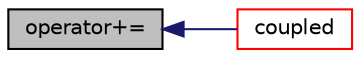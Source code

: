 digraph "operator+="
{
  bgcolor="transparent";
  edge [fontname="Helvetica",fontsize="10",labelfontname="Helvetica",labelfontsize="10"];
  node [fontname="Helvetica",fontsize="10",shape=record];
  rankdir="LR";
  Node14906 [label="operator+=",height=0.2,width=0.4,color="black", fillcolor="grey75", style="filled", fontcolor="black"];
  Node14906 -> Node14907 [dir="back",color="midnightblue",fontsize="10",style="solid",fontname="Helvetica"];
  Node14907 [label="coupled",height=0.2,width=0.4,color="red",URL="$a23241.html#a39c01db0e66d00fe0621a0c7e5fc4ead",tooltip="Return true if this patch field is coupled. "];
}
